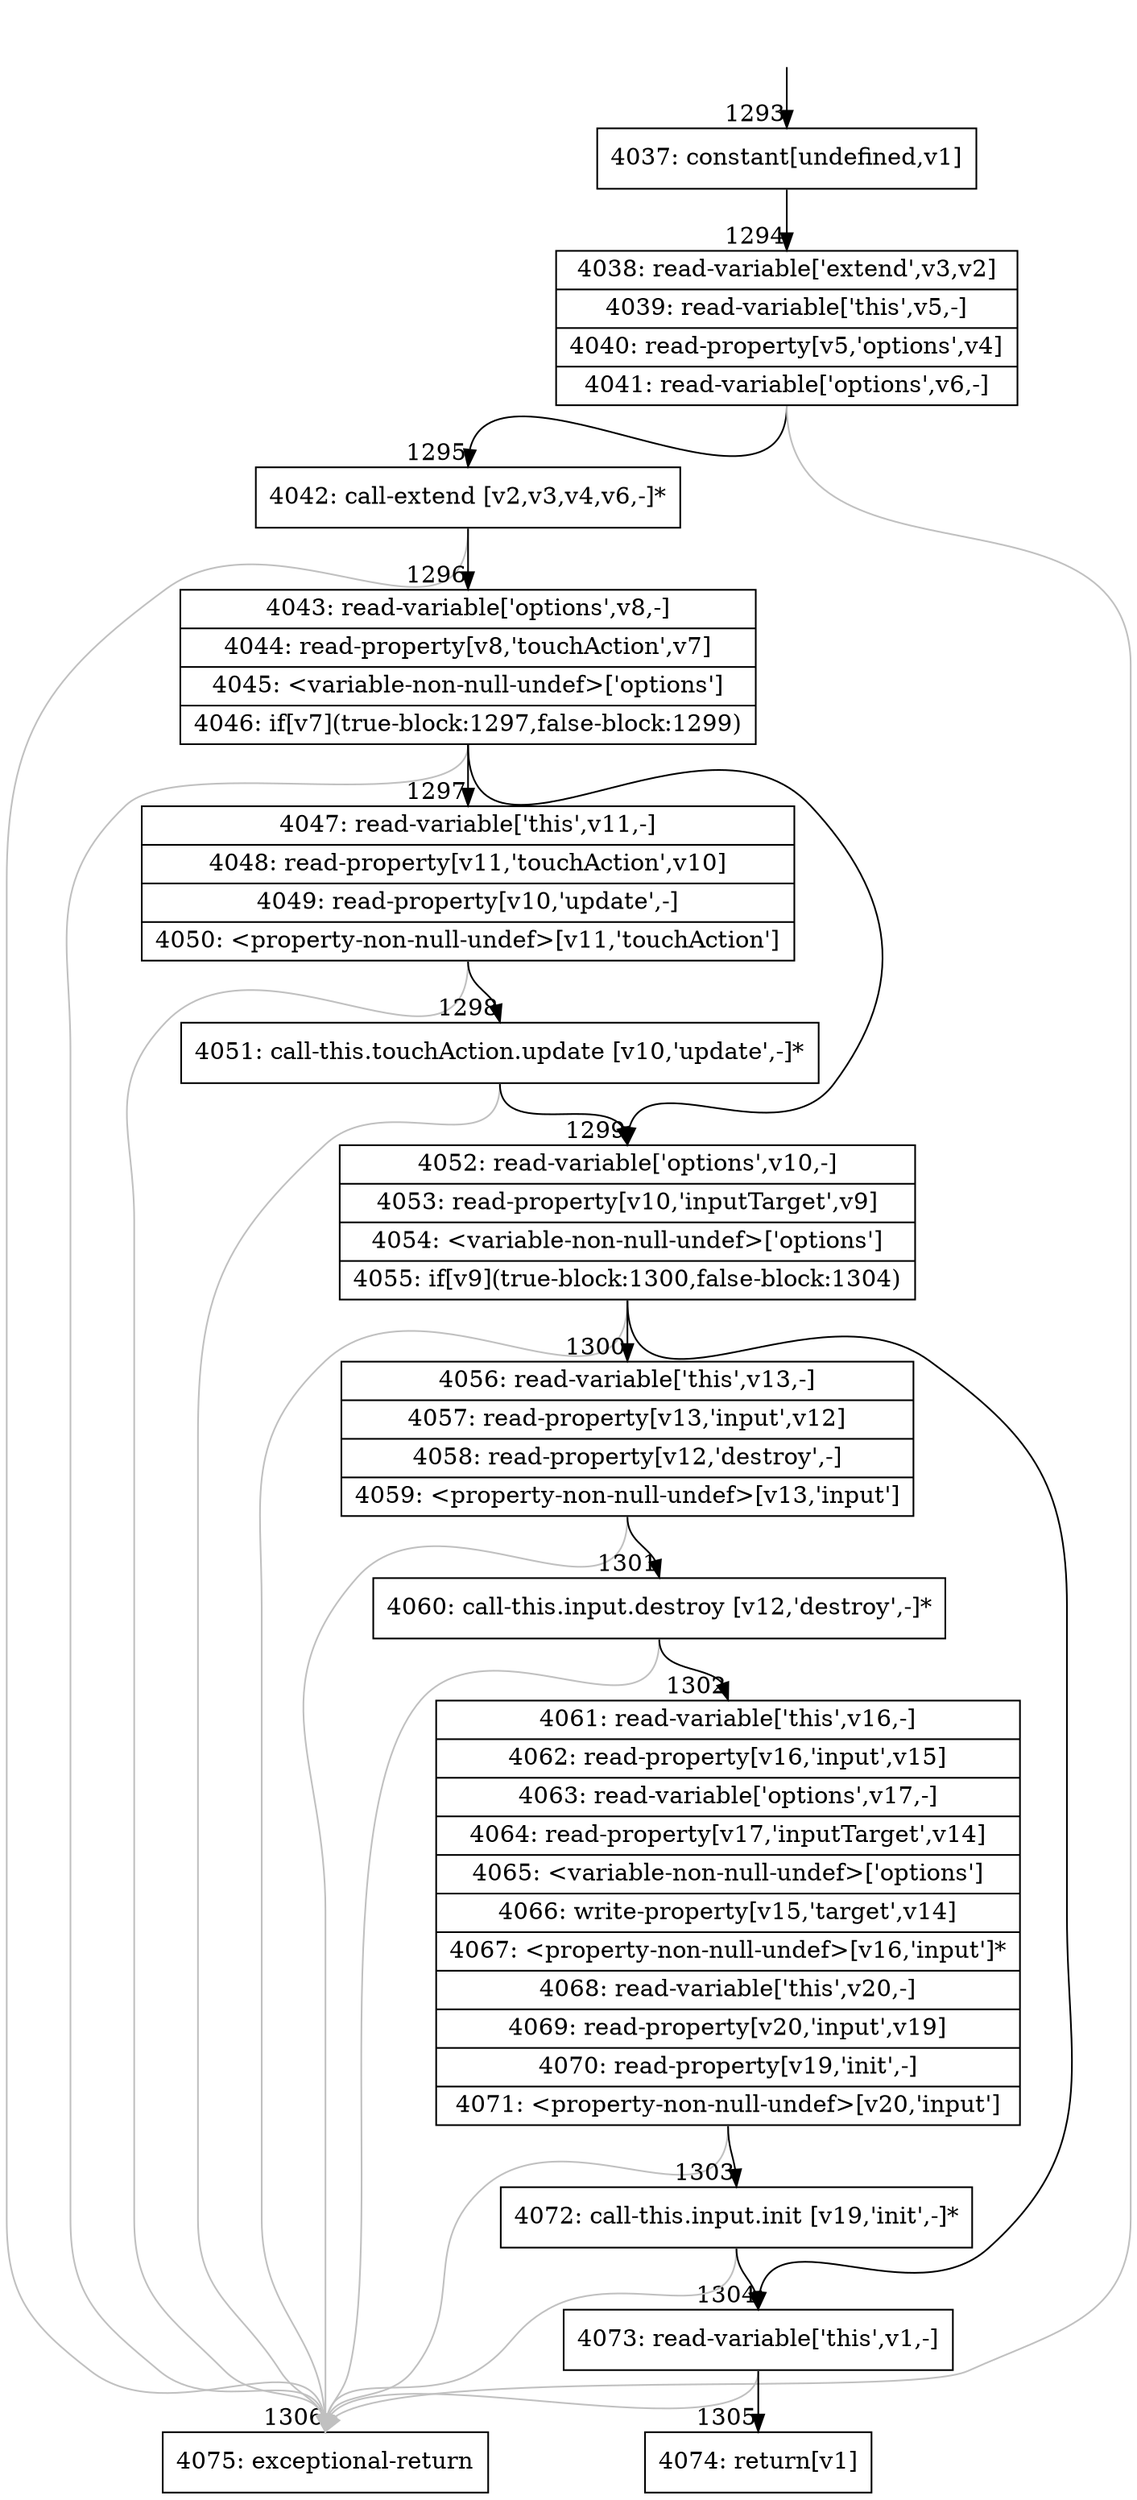 digraph {
rankdir="TD"
BB_entry121[shape=none,label=""];
BB_entry121 -> BB1293 [tailport=s, headport=n, headlabel="    1293"]
BB1293 [shape=record label="{4037: constant[undefined,v1]}" ] 
BB1293 -> BB1294 [tailport=s, headport=n, headlabel="      1294"]
BB1294 [shape=record label="{4038: read-variable['extend',v3,v2]|4039: read-variable['this',v5,-]|4040: read-property[v5,'options',v4]|4041: read-variable['options',v6,-]}" ] 
BB1294 -> BB1295 [tailport=s, headport=n, headlabel="      1295"]
BB1294 -> BB1306 [tailport=s, headport=n, color=gray, headlabel="      1306"]
BB1295 [shape=record label="{4042: call-extend [v2,v3,v4,v6,-]*}" ] 
BB1295 -> BB1296 [tailport=s, headport=n, headlabel="      1296"]
BB1295 -> BB1306 [tailport=s, headport=n, color=gray]
BB1296 [shape=record label="{4043: read-variable['options',v8,-]|4044: read-property[v8,'touchAction',v7]|4045: \<variable-non-null-undef\>['options']|4046: if[v7](true-block:1297,false-block:1299)}" ] 
BB1296 -> BB1297 [tailport=s, headport=n, headlabel="      1297"]
BB1296 -> BB1299 [tailport=s, headport=n, headlabel="      1299"]
BB1296 -> BB1306 [tailport=s, headport=n, color=gray]
BB1297 [shape=record label="{4047: read-variable['this',v11,-]|4048: read-property[v11,'touchAction',v10]|4049: read-property[v10,'update',-]|4050: \<property-non-null-undef\>[v11,'touchAction']}" ] 
BB1297 -> BB1298 [tailport=s, headport=n, headlabel="      1298"]
BB1297 -> BB1306 [tailport=s, headport=n, color=gray]
BB1298 [shape=record label="{4051: call-this.touchAction.update [v10,'update',-]*}" ] 
BB1298 -> BB1299 [tailport=s, headport=n]
BB1298 -> BB1306 [tailport=s, headport=n, color=gray]
BB1299 [shape=record label="{4052: read-variable['options',v10,-]|4053: read-property[v10,'inputTarget',v9]|4054: \<variable-non-null-undef\>['options']|4055: if[v9](true-block:1300,false-block:1304)}" ] 
BB1299 -> BB1300 [tailport=s, headport=n, headlabel="      1300"]
BB1299 -> BB1304 [tailport=s, headport=n, headlabel="      1304"]
BB1299 -> BB1306 [tailport=s, headport=n, color=gray]
BB1300 [shape=record label="{4056: read-variable['this',v13,-]|4057: read-property[v13,'input',v12]|4058: read-property[v12,'destroy',-]|4059: \<property-non-null-undef\>[v13,'input']}" ] 
BB1300 -> BB1301 [tailport=s, headport=n, headlabel="      1301"]
BB1300 -> BB1306 [tailport=s, headport=n, color=gray]
BB1301 [shape=record label="{4060: call-this.input.destroy [v12,'destroy',-]*}" ] 
BB1301 -> BB1302 [tailport=s, headport=n, headlabel="      1302"]
BB1301 -> BB1306 [tailport=s, headport=n, color=gray]
BB1302 [shape=record label="{4061: read-variable['this',v16,-]|4062: read-property[v16,'input',v15]|4063: read-variable['options',v17,-]|4064: read-property[v17,'inputTarget',v14]|4065: \<variable-non-null-undef\>['options']|4066: write-property[v15,'target',v14]|4067: \<property-non-null-undef\>[v16,'input']*|4068: read-variable['this',v20,-]|4069: read-property[v20,'input',v19]|4070: read-property[v19,'init',-]|4071: \<property-non-null-undef\>[v20,'input']}" ] 
BB1302 -> BB1303 [tailport=s, headport=n, headlabel="      1303"]
BB1302 -> BB1306 [tailport=s, headport=n, color=gray]
BB1303 [shape=record label="{4072: call-this.input.init [v19,'init',-]*}" ] 
BB1303 -> BB1304 [tailport=s, headport=n]
BB1303 -> BB1306 [tailport=s, headport=n, color=gray]
BB1304 [shape=record label="{4073: read-variable['this',v1,-]}" ] 
BB1304 -> BB1305 [tailport=s, headport=n, headlabel="      1305"]
BB1304 -> BB1306 [tailport=s, headport=n, color=gray]
BB1305 [shape=record label="{4074: return[v1]}" ] 
BB1306 [shape=record label="{4075: exceptional-return}" ] 
//#$~ 2172
}
